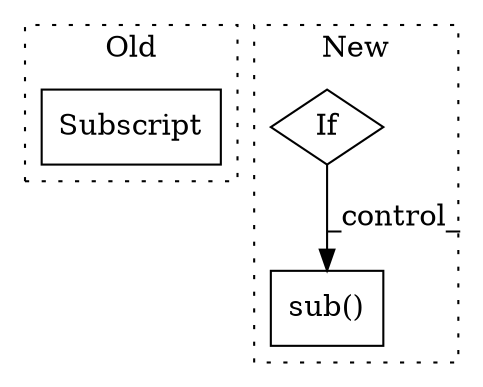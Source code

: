 digraph G {
subgraph cluster0 {
1 [label="Subscript" a="63" s="2866,0" l="9,0" shape="box"];
label = "Old";
style="dotted";
}
subgraph cluster1 {
2 [label="sub()" a="75" s="2134,2165" l="7,1" shape="box"];
3 [label="If" a="96" s="2028" l="3" shape="diamond"];
label = "New";
style="dotted";
}
3 -> 2 [label="_control_"];
}